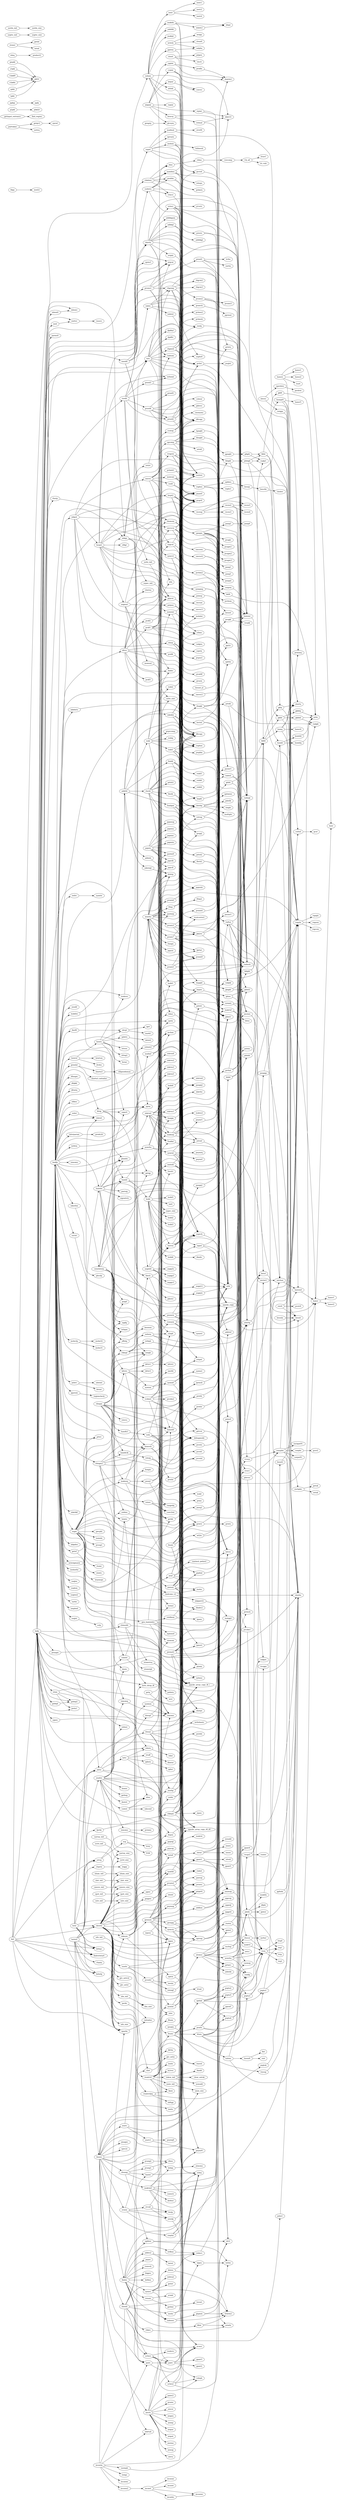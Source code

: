 digraph CCMap {
graph [ rankdir = LR];
adbkql->addbkgl;
adbkql->radmsh;
addbas->asymop;
addbas->latvec;
addes2->latrel;
addes2->reducv;
addrbl->addsds;
addrbl->fsmbl;
addrbl->fsmbpw;
addrbl->i8icopy;
addrbl->mkewgt;
addrbl->rlocbl;
addrbl->ropyln;
addrbl->rsibl;
addsds->delstp;
aginv->grpeql;
aiocls->aiocor;
aiocls->aiogen;
aiocls->aiomom;
aiocls->aiomp;
aiocls->aiopar;
aiocls->aiopot;
aiocls->aiorme;
aiocls->aiosop;
aiocls->aiova;
aiocls->i8icopy;
aiocls->iclbsj;
aiocls->paioc2;
aiocls->pvaioc;
angtab->shortn;
asados->bzmio;
asados->clist;
asados->contet;
asados->dosio;
asados->dosspl;
asados->dostet;
asados->getbzp;
asados->i8icopy;
asados->iclbas;
asados->iomomq;
asados->iomomx;
asados->mkqp;
asados->nosbzm;
asados->spacks_copy;
asados->subasi;
asados->sumlst;
asars->asars1;
asars->iors;
asars->spackv_array_copy_i8_i;
asars1->psymq0;
asars1->psymr0;
asymop->csymop;
atfold->i8icopy;
atfold->ii8copy;
atomsc->addzbk;
atomsc->getqvc;
atomsc->newrho;
atomsc->poiss0;
atomsc->prrmsh;
atomsc->radmsh;
atomsc->radwgt;
atomsc->vxc0sp;
atwf->getcor;
atwf->makrwf;
atwf->ortrwf;
atwf->radmsh;
atwf->radwgt;
atwf->wf2lo;
augmat->fradhd;
augmat->fradpk;
augmat->gaugm;
augmat->momusl;
augmat->potpus;
augmat->vlm2us;
augmbl->augq12;
augmbl->augq2z;
augmbl->augq3z;
augmbl->augqp3;
augmbl->augqs3;
augmbl->bstrux;
augmbl->dstrbp;
augq12->orbl;
augq2z->orbl;
baslst->iclbsj;
baslst->slist;
beschb->chebev;
bessel_yl->bessel;
bessjy->beschb;
bessl->besslr;
bessl2->besslr;
besslm->besslr;
bloch->pblch1;
bloch->s2sph;
bloch->yprm;
blsig->bloch;
blsig->phmbls;
blsig->sopert;
blsig->zprm;
bndconn_v2->matm;
bndconn_v2->mkppovl2;
bndfp->addrbl;
bndfp->blsig;
bndfp->bzints;
bndfp->bzwtsf;
bndfp->dfaugm;
bndfp->dfqkkl;
bndfp->dfratm;
bndfp->dfrce;
bndfp->dosio;
bndfp->dstrbp;
bndfp->efldos;
bndfp->fixef0;
bndfp->gen_hamindex;
bndfp->gennlat;
bndfp->getef;
bndfp->getikt;
bndfp->gvlst2;
bndfp->hambl;
bndfp->hambls;
bndfp->i8icopy;
bndfp->interparam;
bndfp->iobzwt;
bndfp->iomomn;
bndfp->iomoms;
bndfp->iorbtm;
bndfp->makdos;
bndfp->maknos;
bndfp->makusq;
bndfp->mchan;
bndfp->mixrho;
bndfp->mkdmtu;
bndfp->mkehkf;
bndfp->mkekin;
bndfp->mkorbm;
bndfp->mkpdos;
bndfp->mkpot;
bndfp->mkrout;
bndfp->mshn3p;
bndfp->mullmf;
bndfp->newsigmasw;
bndfp->noshorbz;
bndfp->phmbls;
bndfp->pnunew;
bndfp->prtev;
bndfp->pzhev;
bndfp->qparam;
bndfp->rdsigm2;
bndfp->seneinterp;
bndfp->shorbz;
bndfp->sopert;
bndfp->spacks_copy;
bndfp->spackv_array_copy_i8_i;
bndfp->subzi;
bndfp->suclst;
bndfp->sugw;
bndfp->suham2;
bndfp->sumlst;
bndfp->suqlse;
bndfp->suqlsm;
bndfp->suqlst;
bndfp->suqlsw2;
bndfp->surho;
bndfp->symrho;
bndfp->totfrc;
bndfp->upacks;
bndfp->vcdmel;
bndfp->xmpbnd;
bndfp->xxxdif;
bndfp->yprm;
bndfp->zprm;
bravsy->latvec;
bravsy->rotmat;
bstrux->hxpbl;
bstrux->hxpgbl;
bstrux->hxpos;
bstrux->orbl;
bstrux->paugq1;
bstrux->paugq2;
bstrux->paugqp;
bstrux->prlcb1;
bstrux->uspecb;
bzints->fswgts;
bzints->slinz;
bzmesh->asymop;
bzmesh->bzmsh0;
bzmesh->grpop;
bzmesh->mxxyz;
bzmsh0->projql;
bzwts->bzints;
bzwts->ebcpl;
bzwts->efrng2;
bzwts->fermi;
bzwts->intnos;
bzwts->maknos;
bzwts->splwts;
bzwtsf->bzwts;
bzwtsf->bzwtsm;
bzwtsf->dvdos;
ccutup->cshear;
ccutup->gtbvec;
ccutup->mxmymz;
chgmsh->gvctof;
chgmsh->gvgetf;
chgmsh->gvlist;
chgmsh->gvmtch;
chgmsh->gvputf;
chgmsh->pchms2;
chgmsh->pchmsh;
chimedit->bzmesh;
chimedit->bzmsh0;
chimedit->i8icopy;
chimedit->stonerpb;
chimedit->stonerrsa;
chkdmu->i8icopy;
chkdmu->ldau;
chkdmu->praldm;
chkdmu->rotycs;
chkdmu->symdmu;
chkes->nrmliz;
chksgr->bloch;
chksgr->iosigh;
chksgr->orbl;
chksgr->rothph;
chksgr->rothrm;
chkxpn->bessl;
chkxpn->hansmr;
chkxpn->hxpos;
chkxpn->iclbsj;
chkxpn->jxpos;
chkxpn->radmsh;
chkxpn->radpkl;
chkxpn->radwgt;
chkxpn->spacks_copy;
chkxpn->spackv_array_copy_i8_i;
chkxpn->uspecb;
clist->ffnam;
clsprm->ioqpp;
clsset->clsctr;
clsset->prjpos;
clsset->shorps;
cmplat->latvec;
cmplat->psymr0;
cmplat->shorbz;
contet->mkcond;
contet->mxxyz;
contet->slinz;
corgga->corlsd;
corlsd->gcor;
corpbe->gcor2;
corprm->hansmr;
cpplat->danrm2;
cpplat->prodln;
cppos->spackv_array_copy_r8_r8;
cvplat->cosvec;
cvplat->danrm2;
cvplat->ddet33;
defpq->atmoms;
dfrce->dstrbp;
dfrce->gvgetf;
dfrce->i8icopy;
dfrce->lindsc;
dfrce->pvdf1;
dfrce->pvdf2;
dfrce->pvdf3;
dfrce->pvdf4;
dfrce->rhomom;
dfrce->suphs0;
dfrce->suylg;
distes->d3nrm2;
distes->reducv;
dosspl->delstp;
dosspl->iomoms;
dostet->slinz;
dstrbp->multiple;
dstrbp->optimise;
dstrbp->pdstlb;
dstrbp->single;
easypbe->corlsd;
easypbe->corpbe;
easypbe->corpw91;
easypbe->exchpbe;
easypbe->exchpw91;
ebcpl->iget;
ebcpl->mark1;
elocp->iclbsj;
elocp->loctsh;
elocp->radmsh;
elocp->spacks_copy;
elocp->spackv_array_copy_i8_i;
elocp->uspecb;
evxcp->easypbe;
exchpbe->getuk;
exchpbe->setuk;
fdpp->mul22;
fillat->d3nrm2;
fillat->nrmliz;
findes->addes2;
findes->bigges;
findes->chkes;
findes->deflmx;
findes->fillat;
findes->i8icopy;
findes->mdeses;
findes->ordbas;
findes->prpos;
findes->renam;
findes->rsmesh;
findes->sclwsr;
findes->symes;
findes->volsph;
fixef0->ebcpl;
fixpos->shorbz;
fklbl->gklbl;
fklbl->gklq;
fklbl->hsmqe0;
fklbl->shorbz;
flocb2->gtbsl1;
flocb2->orbl;
flocbl->flocb2;
flocbl->gtbsl1;
flocbl->orbl;
fmain->makr;
fmain->prmx;
fmain->ropyln;
fmain->shorbz;
fmain->shorps;
fmain->sylm;
fmain->sylmnc;
fpchk->chkxpn;
fradhd->hansr;
fradpk->radpkl;
freats->atomsc;
freats->fctail;
freats->ftfalo;
freats->getqvc;
freats->optfab;
freats->pratfs;
freats->rmesh;
freats->rnatm;
freats->tailsm;
freeat->freats;
freeat->gtpcor;
freeat->i8icopy;
freeat->iofa;
freeat->ioorbp;
freeat->spacks_copy;
freeat->writebasis;
fsmbl->dstrbp;
fsmbl->gtbsl1;
fsmbl->hhigbl;
fsmbl->orbl;
fsmbl->uspecb;
fsmbpw->dstrbp;
fsmbpw->gtbsl1;
fsmbpw->orbl;
fsmbpw->uspecb;
ftfalo->mtchr2;
ftfalo->mtchre;
ftfalo->popta1;
ftfalo->popta3;
ftfalo->popta4;
ftfalo->popta5;
ftlxp->ftlxp2;
ftlxp->ropyln;
gaugm->paug1;
gaugm->paug2;
gaugm->paug3;
gaugm->paugnl;
gaugm->ppi2z;
gaugm->pvaglc;
gaugm->pvagm1;
gaugm->pvagm2;
gaugm->pvagm3;
gen_hamindex->gvlst2;
gen_hamindex->mptauof;
gen_hamindex->orbl;
gen_hamindex->rotdlmm;
gen_hamindex->shorbz;
gen_hamindex->spacks_copy;
gengrp->gtcsym;
gennlat->shortn3;
gennlat->shortn3_initialize;
gensym->addbas;
gensym->fixpos;
gensym->groupg;
gensym->grpprd;
gensym->lattdf;
gensym->latvec;
gensym->psymop;
gensym->sgroup;
gensym->shoist;
gensym->symcry;
gensym->symlat;
gensym->symtbl;
getcor->rhocor;
getef->iobzwt;
getef->iomomq;
getfmt->tocast;
getgv2->eprod;
getikt->debugmode;
getinput_entrance->find_region;
getq->getqvc;
getq->gtpcor;
getqvc->config;
gfigbl->fklbl;
gfigbl->scglp1;
ggugbl->gfigbl;
ghibl->gtbsl2;
ghibl->hklbl;
ghigbl->gtbsl2;
ghigbl->hklgbl;
ghios->gtbsl2;
ghios->hklos;
gklbl->gklbld;
gklbl->gklblq;
gklbl->shorbz;
gklbld->radgkl;
gklbld->sylm;
gklblq->sylm;
gklft->sylm;
gklq->ropyln;
gklq->shortn;
gpfndx->shorbz;
grdepl->grdep2;
groupg->asymop;
groupg->sgroup;
groupg->shorbz;
grpfnd->latvec;
grpgen->asymop;
grpgen->grpcop;
grpgen->grpeql;
grpgen->grpprd;
gtpcor->spacks_copy;
gtpmin->d3nrm2;
gtpmin->latlim;
gvctof->shorbz;
gvlist->pvglst;
gvlist->shorbz;
gvlst2->gvlstn;
gvlst2->gvlsts;
gvmtch->pgvmat;
hambl->augmbl;
hambl->hsibl;
hambl->smhsbl;
hambl->zprm;
hambls->bloch;
hambls->debugmode;
hambls->hambl;
hambls->phmbls;
hambls->pmtsig;
hambls->psigd;
hambls->shorbz;
hambls->sigswitch;
hambls->sopert;
hambls->zprm;
hamfb3->roth;
hamfb3k->rotsig;
hansmd->hansr;
hansmr->bessl;
hansr->hanr;
hansr->hansr1;
hansr->hansr2;
hansrz->besslr;
hansrz->hanr;
hansrz->hansz1;
hansrz->hansz2;
hansrz->rsort;
hft2r1->gvlist;
hft2r1->hft2r2;
hft2rs->hft2r1;
hft2rs->hft2r3;
hft2rs->pairs;
hft2rs->ppair1;
hft2rs->symiax;
hgugbl->hhigbl;
hhibl->gtbsl2;
hhibl->phhibl;
hhigbl->gtbsl2;
hhigbl->phhigb;
hhugbl->hhigbl;
hklbl->gklbl;
hklbl->gklq;
hklbl->hsmq;
hklbl->shorbz;
hklft->sylm;
hklgbl->hklbl;
hklgbl->scglp1;
hnsmft->fint;
hnsmft->sint;
hsibl->dstrbp;
hsibl->gtbsl1;
hsibl->gvlist;
hsibl->hsibl1;
hsibl->hsibl2;
hsibl->hsibl3;
hsibl->hsibl4;
hsibl->hsibl5;
hsibl->hsibl6;
hsibl->i8icopy;
hsibl->ncutcorrect;
hsibl->nnrl;
hsibl->orbl;
hsibl->suphas;
hsibl->tbhsi;
hsibl->uspecb;
hsibl1->ropyln;
hsibl4->gvgetf;
hsibl4->gvputf;
hsibl6->ifindiv;
hsmbl->hsmbld;
hsmbl->hsmblq;
hsmbl->shorbz;
hsmbld->sylm;
hsmblq->sylm;
hsmq->hansr4;
hsmq->pvhsmq;
hsmq->ropyln;
hsmq->shortn;
hsmqe0->hansr5;
hsmqe0->pvhsmq;
hsmqe0->ropyln;
hsmqe0->shortn;
hxpbl->ghibl;
hxpgbl->ghigbl;
hxpos->ghios;
interparam->prodx2d;
iobsm0->iobsmv;
ioden->gvgetf;
ioden->gvputf;
ioden->i8icopy;
ioden->ioden2;
ioden->rhgcmp;
ioden2->shorps;
ioeula->pvioeu;
iomagf->pvioeu;
iomomq->iomoms;
iomomx->iomoms;
iomomx->pviomx;
ioorbp->i8icopy;
ioorbp->ii8copy;
ioorbp->spacks_copy;
ioposs->iopos;
ioposs->spackv_array_copy_r8_r8;
iorbtm->spacks_copy;
iors->aiomom;
iors->chgmsh;
iors->dpdbyl;
iors->dpdftr;
iors->i8icopy;
iors->ii8copy;
iors->latvec;
iors->pvsms2;
iors->radsum;
iors->radwgt;
iors->spacks_copy;
iosits->i8icopy;
iosits->ii8copy;
iostr->iostr1;
iostr->iostr2;
iostr->iostr4;
iprmsb->orbl;
ipwovl->matgg2;
latpar->cosvec;
lattc->lctoff;
lattc->qdistn;
lattc->rdistn;
lattc->xlgen;
lattdf->makrot;
lattdf->shear;
lattic->lattc;
lattic->lattdf;
lattic->rdistn;
lattic->spackv_array_copy_r8_r8;
lctoff->dlmtor;
ldau->vldau;
lmaux->amagnc;
lmaux->angtab;
lmaux->asars;
lmaux->cmplat;
lmaux->findes;
lmaux->i8icopy;
lmaux->iopos;
lmaux->iosits;
lmaux->makrm0;
lmaux->ovmin;
lmaux->pairs;
lmaux->sclwsr;
lmaux->shoang;
lmaux->shorps;
lmaux->shoshl;
lmaux->spackv_array_copy_i8_i;
lmaux->spackv_array_copy_r8_r8;
lmaux->spec2c;
lmaux->symlat;
lmf->defspc;
lmf->findctrlstart;
lmf->lattic;
lmf->lmfp;
lmf->lmhelp;
lmf->mkqp;
lmf->mksym;
lmf->rdctrl2;
lmf->setcg;
lmf->upacks;
lmfa->defspc;
lmfa->findctrlstart;
lmfa->freeat;
lmfa->lattic;
lmfa->lmhelp;
lmfa->mksym;
lmfa->rdctrl2;
lmfa->setcg;
lmfa->upacks;
lmfp->bndfp;
lmfp->chimedit;
lmfp->chkdmu;
lmfp->cppos;
lmfp->fixpos;
lmfp->grdep2;
lmfp->grdepl;
lmfp->iobsm0;
lmfp->iobsmv;
lmfp->ioden;
lmfp->iopos;
lmfp->iors;
lmfp->lattic;
lmfp->lsets_bitop_i8;
lmfp->mkqp;
lmfp->nwit;
lmfp->nwitsv;
lmfp->parms0;
lmfp->praugm;
lmfp->prelx1;
lmfp->rdistn;
lmfp->rdovfa;
lmfp->relax;
lmfp->rlxstp;
lmfp->rsedit;
lmfp->setcc;
lmfp->shorps;
lmfp->smshft;
lmfp->spacks_copy;
lmfp->spackv_array_copy_r8_r8;
lmfp->subasi;
lmfp->sudmtu;
lmfp->suham;
lmfp->suldau;
lmfp->supot;
lmfp->upacks;
lmfutil->aiocls;
lmfutil->asados;
lmfutil->clsprm;
lmfutil->clsprp;
lmfutil->defspc;
lmfutil->findctrlstart;
lmfutil->fpchk;
lmfutil->lattic;
lmfutil->lmaux;
lmfutil->lmhelp;
lmfutil->mksym;
lmfutil->rdctrl2;
lmfutil->setcg;
lmfutil->upacks;
locpot->atqval;
locpot->augmat;
locpot->corprm;
locpot->elfigr;
locpot->gtpcor;
locpot->i8icopy;
locpot->locpt2;
locpot->radmsh;
locpot->radwgt;
locpot->spacks_copy;
locpot->uspecb;
locpot->wrhomt;
locpt2->hansmr;
locpt2->poinsp;
locpt2->splrho;
locpt2->vxcns5;
locpt2->vxcnsp;
loctsh->hansmr;
loctsh->makrwf;
loctsh->mtchre;
loctsh->radext;
madmat->shortn;
madmat->strx00;
makdla->bessl2;
makdos->delstp;
makidx->i8icopy;
makidx->idxpr;
makidx->ii8copy;
makidx->mkidx2;
maknos->delstp;
makrm0->defpq;
makrm0->defwsr;
makrm0->evxcv;
makrm0->freats;
makrm0->pairc;
makrm0->poiss0;
makrm0->psymr0;
makrm0->sumsro;
makrvl->rseq;
makrwf->phidx;
makrwf->rseq;
makusp->hansr;
makusp->makrwf;
makusp->makus2;
makusp->ortrwf;
makusp->vxtrap;
makusq->fradhd;
makusq->fradpk;
makusq->pusq1;
makusq->radmsh;
makusq->uspecb;
mcasho->mcasme;
mcasim->iosiga;
mcasim->mcasm2;
mcasim->mcasms;
mcasim->mkrtab;
mcasim->pairs;
mcasim->spackv_array_copy_r8_r8;
mcasim->suemph;
mcasim->upacks;
mcasm2->mcmet;
mchan->spacks_copy;
mcmet->mcasan;
mcmet->mcasho;
mcmet->mcasme;
mcmet->mcasw;
mdeses->d3nrm2;
mdeses->gtpmin;
mixrho->ftlxp;
mixrho->gvgetf;
mixrho->gvputf;
mixrho->i8icopy;
mixrho->lgstar;
mixrho->lindsc;
mixrho->parmx0;
mixrho->parmxp;
mixrho->pkl2ro;
mixrho->pqsclb;
mixrho->pqsclc;
mixrho->pqsclf;
mixrho->pvmix3;
mixrho->pvmix5;
mixrho->pvmix6;
mixrho->pvmix7;
mixrho->pvmix9;
mixrho->radmsh;
mixrho->radwgt;
mixrho->rhgcmp;
mixrho->rhoqm;
mixrho->splrho;
mkdmtu->i8icopy;
mkekin->gtbsl1;
mkekin->i8icopy;
mkekin->mshdot;
mkekin->mshint;
mkekin->orbl;
mkekin->pvgtkn;
mkewgt->delstp;
mkidx2->idxpr;
mkorbm->phvsfp;
mkplat->bravsy;
mkplat->cpplat;
mkplat->cvplat;
mkplat->gtcsym;
mkplat->latpar;
mkplat->roplat;
mkplat->stplat;
mkpot->elocp;
mkpot->i8icopy;
mkpot->locpot;
mkpot->mshint;
mkpot->rhomom;
mkpot->smves;
mkpot->smvxc2;
mkpot->smvxcm;
mkppovl2->matgg2;
mkqp->bzmesh;
mkqp->getqp;
mkqp->i8icopy;
mkqp->ii8copy;
mkqp->lsets_bitop_i8;
mkqp->projql;
mkqp->tetirr;
mkrou1->mkcfus;
mkrou1->mkrou4;
mkrout->corprm;
mkrout->fradhd;
mkrout->fradpk;
mkrout->getcor;
mkrout->gtbsl1;
mkrout->gtpcor;
mkrout->makusp;
mkrout->mkrou1;
mkrout->mkrou2;
mkrout->mkrou3;
mkrout->mkrou5;
mkrout->mkrou6;
mkrout->orbl;
mkrout->radmsh;
mkrout->radsum;
mkrout->radwgt;
mkrout->uspecb;
mksym->aginv;
mksym->gensym;
mksym->grpgen;
mksym->pvsym2;
mksym->spackv_array_copy_i8_i;
mksym->spackv_array_copy_r8_r8;
mksym->splcls;
mksym->symtbl;
momusl->makusp;
mshn3p->mshn31;
mshn3p->mshn32;
mshsiz->fullmesh;
mshsiz->gvctof;
mshsiz->gvlist;
mshsiz->gvlstn;
mshvmt->gvgetf;
mshvmt->i8icopy;
mshvmt->ropbes;
mshvmt->ropyln;
mtchae->hansmd;
mtchr2->mtchae;
mtchre->mtchae;
mtchre->mtchr2;
mullmf->gtbsl1;
mullmf->mchan;
mullmf->orbl;
newrho->config;
newrho->phidx;
newrho->rhocor;
newrho->rseq;
newrho->setcc;
nghbor->drr2;
nghbor->latlim;
nlocxc->corgga;
nlocxc->xperdew;
nosbzm->delstp;
nosbzm->iomoms;
nwit->nwitsv;
nwitsv->iosave;
offshp->imxmnx;
optfab->popta1;
optfab->popta2;
optfab->popta3;
optfab->popta4;
optfab->popta5;
ordbas->danrm2;
ordbas->reducv;
ortrwf->addrwf;
ovcall->fovlp;
ovcall->iopos;
ovcall->ovlchk;
ovlchk->avwsr;
ovlchk->shorps;
ovlocr->corprm;
ovlocr->dstrbp;
ovlocr->hxpbl;
ovlocr->hxpos;
ovlocr->p1ovlc;
ovlocr->p2ovlc;
ovlocr->radmsh;
ovlocr->radwgt;
ovlpfa->dstrbp;
ovmin->clist;
ovmin->fovlp;
ovmin->iclbsj;
ovmin->ovcall;
ovmin->ovlchk;
p2ovlc->hansmr;
p2ovlc->radpkl;
p2pkl->phkl2r;
packs->initialize;
pairc->ppair1;
pairc->ppair2;
pairc->ppair3;
pairc->shorps;
pairc->xlgen;
pairs->avwsr;
pairs->pairc;
pairtakao->getgv2;
pairtakao->sortea;
paug2->paug4;
paugq1->gtbsl1;
paugqp->ropyln;
pbevxc->easypbe;
pbevxc->radgrx;
pgfpp->pgfp;
phhibl->hklbl;
phhibl->hsmbl;
phhigb->fklbl;
phhigb->hklbl;
phhigb->hsmbl;
phhigb->scglp1;
phidx->dfphi;
phidx->gintsr;
phidx->makdla;
phidx->rseq;
phidx->rsq1;
pkl2ro->radgkl;
pkl2ro->radpkl;
pkl2ro->splrho;
pnunew->bessl;
pnunew->i8icopy;
pnunew->phidx;
pnunew->radmsh;
pnunew->spacks_copy;
poinsp->poiss0;
popta1->hansmd;
popta1->mtchae;
popta3->rseq;
popta3->rsq1;
popta4->phidx;
popta4->rseq;
popta5->hansmr;
popta5->rseq;
potpus->makrwf;
potpus->ortrwf;
potpus->pvpus1;
potpus->radgra;
potpus->rwftai;
potpus->soprm;
potpus->vxtrap;
ppair1->drr2;
ppair1->ppair5;
ppair1->siteid;
ppair5->ppair4;
pptrns->iclbas;
pptrns->oalpha;
pqmix->parmx0;
pqmix->parmxp;
pqmix->pqmixa;
pqmix->pqmixb;
pqmix->pqmixc;
pqmix->pqmxio;
pqmix->pqmxup;
pqmix->pqsclb;
pqmix->pqsclf;
praldm->i8icopy;
praldm->prdmts;
pratfs->config;
pratfs->gintsl;
pratfs->ppratf;
pratfs->rseq;
praugm->spacks_copy;
prlcb1->gtbsl1;
prlcb2->gtbsl1;
prlcb2->orbl;
prodln->danrm2;
prothl->orbl;
prothr->orbl;
protht->pvrotd;
protht->pvrots;
protht->pvrott;
prrhat->prlrho;
prrhat->radmsh;
prrhat->radwgt;
prsed1->lcrho;
prsed1->radmsh;
prsed1->spacks_copy;
prsed1->swrho;
prsed2->mshint;
prsed2->radmsh;
prsed2->radwgt;
prsed2->spacks_copy;
prsed2->splrho;
prsed3->radmsh;
prsed3->wrhomt;
prsed4->prsed2;
prsed4->prsed5;
prsed4->radmsh;
prsed4->radwgt;
prsed4->spacks_copy;
prsed4->splrho;
prtrkl->prrmsh;
prtrkl->radgkl;
psho1->shorbz;
psymop->grpop;
psymop->grpprd;
psymop->parsop;
psymr1->pxsmr1;
psymr1->pysmr1;
pusq1->bstrux;
pusq1->pusq2;
pusq1->rlocb1;
pusq1->uspecb;
pusq2->gtbsl1;
pusq2->orbl;
pvang1->dlmn;
pvang2->dlmn;
pvcdm1->rseq;
pvdf1->atqval;
pvdf1->corprm;
pvdf1->gtpcor;
pvdf1->i8icopy;
pvdf1->radsum;
pvdf1->radwgt;
pvdf1->suphas;
pvdf2->smvxcm;
pvdf4->corprm;
pvdf4->i8icopy;
pvdf4->suphas;
pvgtkn->ppi2z;
pvhmb1->i8icopy;
pvhmb1->mshint;
pvioeu->spacks_copy;
pvmix3->pkl2ro;
pvmix3->pvmix4;
pvmix3->pvmix9;
pvmix3->radmsh;
pvmix3->radwgt;
pvmix4->splrho;
pvmix5->pvmix9;
pvmix5->radmsh;
pvmix5->rhogkl;
pvmix6->pqmixb;
pvmix7->gvputf;
pvmix7->lgstar;
pvmix7->pkl2ro;
pvmix7->pvmix9;
pvmix7->radmsh;
pvmix7->radwgt;
pvrgkl->hansmr;
pvrgkl->vecpkl;
pvrhm2->hansmr;
pvrhm2->poiss0;
pvrhom->hansmr;
pvrots->orbl;
pvsms1->atqval;
pvsms1->gtpcor;
pvsms1->radsum;
pvsms1->radwgt;
pvsms1->rhgcmp;
pvsms1->spacks_copy;
pvsms2->pvsms3;
pvsms2->spacks_copy;
pvsms2->ylmrtg;
pvsub2->ioeula;
pvsub2->iomagf;
pvsub2->spackv_array_copy_r8_r8;
pvsym2->clabel;
pvsym2->iclbsj;
pvsym2->spacks_copy;
pwmat->gtbsl1;
pwmat->gvlst2;
pwmat->ifindiv2;
pwmat->ipwovl;
pwmat->matm;
pwmat->matmul_pwhovl;
pwmat->orbl;
pwmat->ropyln;
pwmat->spackv_array_copy_i8_i;
pwmat->spackv_array_copy_r8_r8;
pwmat->uspecb;
pwmat2->gtbsl1;
pwmat2->ifindiv2;
pwmat2->ipwovl;
pwmat2->orbl;
pwmat2->ropyln;
pwmat2->spackv_array_copy_i8_i;
pwmat2->spackv_array_copy_r8_r8;
pwmat2->uspecb;
pzhev->dstmt;
pzhev->udstmt;
qdistn->qdist;
qmpkl->pkl2r;
qparam->regioncheck;
radext->radmsh;
radext->radwgt;
rdctrl2->gtv_setrcd;
rdctrl2->gtv_setst;
rdctrl2->ii8copy;
rdctrl2->ioorbp;
rdctrl2->iopos;
rdctrl2->lsets_bitop_i8;
rdctrl2->packs;
rdctrl2->readctrl;
rdctrl2->readctrlpq;
rdctrl2->spacks_copy;
rdctrl2->spackv_array_copy_i8_i;
rdctrl2->spackv_array_copy_r8_r8;
rdctrl2->suidx;
rdctrl2->suldau;
rdctrl2->susite;
rdctrl2->uarray_size;
rdctrl2->ubz_init;
rdctrl2->ubz_size;
rdctrl2->uctrl_size;
rdctrl2->uham_size;
rdctrl2->ulat_size;
rdctrl2->umix_size;
rdctrl2->umove_size;
rdctrl2->upacks;
rdctrl2->upot_size;
rdctrl2->usite_size;
rdctrl2->uspec_size;
rdctrl2->uspecb;
rdctrl2->ustr_size;
rdctrl2->utb_size;
rdeq->product2;
rdistn->rdist;
rdovfa->adbkql;
rdovfa->addbkgsm;
rdovfa->gtpcor;
rdovfa->gvputf;
rdovfa->i8icopy;
rdovfa->iofa;
rdovfa->mshint;
rdovfa->ovlocr;
rdovfa->ovlpfa;
rdovfa->radsum;
rdovfa->radwgt;
rdovfa->spacks_copy;
rdsigm->bzmesh;
rdsigm->bzmsh0;
rdsigm->chksgr;
rdsigm->debugmode;
rdsigm->getqp;
rdsigm->hamfb3;
rdsigm->hft2rs;
rdsigm->i8icopy;
rdsigm->iopos;
rdsigm->iosigh;
rdsigm->istbpm;
rdsigm->latvec;
rdsigm->offshp;
rdsigm->psigd;
rdsigm->rotevs;
rdsigm->rsmsym;
rdsigm->siged;
rdsigm->sigflg;
rdsigm2->bzmesh;
rdsigm2->bzmsh0;
rdsigm2->debugmode;
rdsigm2->getikt;
rdsigm2->hamfb3k;
rdsigm2->iosigh;
rdsigm2->latvec;
readctrl->avwsr;
readctrl->defpq;
readctrl->fill3in;
readctrl->gtv_setio;
readctrl->iosite;
readctrl->lx2vec;
readctrl->parmxp;
readctrl->rmesh;
readctrl->tksw;
readctrl->toksw_init;
readctrl->umix_init;
readctrlpq->config;
readctrlpq->shftpp;
readctrlpq->tksw;
reducv->danrm2;
relax->grdep2;
relax->i8icopy;
relax->prelx1;
relax->spacks_copy;
renam->getfmt;
renam->zclabl;
rhgcmp->corprm;
rhgcmp->i8icopy;
rhgcmp->rhgcm2;
rhgcmp->rhgcm3;
rhgcmp->rhogkl;
rhgcmp->suphas;
rhgcmp->suphs0;
rhgcmp->suylg;
rhocor->rseq;
rhocor->xyrhsr;
rhogkl->corprm;
rhogkl->prtrkl;
rhogkl->pvrgkl;
rhogkl->radmsh;
rhogkl->radwgt;
rhomom->corprm;
rhomom->pvrhm2;
rhomom->pvrhom;
rhomom->radmsh;
rhomom->radwgt;
rlocbl->bstrux;
rlocbl->dstrbp;
rlocbl->flocbl;
rlocbl->hxpgbl;
rlocbl->hxpos;
rlocbl->orbl;
rlocbl->paugq2;
rlocbl->prlcb1;
rlocbl->prlcb2;
rlocbl->prlcb3;
rlocbl->rlocb1;
rlocbl->uspecb;
rlxstp->i8icopy;
rnatm->makrvl;
rnatm->radwgt;
ropbes->bessel;
ropbes->ropbs1;
ropbes->sphbes;
ropyln->ropcsm;
ropyln->ropqln;
ropyln->ropynx;
rotdlmm->debugmode;
rotdlmm->igann;
roth->iprmsb;
roth->prothl;
roth->prothr;
roth->protht;
roth->pvrotd;
roth->s2sph;
roth->ylmrtg;
rothph->orbl;
rothrm->orbl;
rothrm->s2sph;
rothrm->ylmrtg;
rotmat->ddet33;
rotmat->nrmliz;
rotsig->conv2int;
rotsig->debugmode;
rotsig->getikt;
rotsig->rangedq;
rotwv->conv2int;
rotwv->getikt;
rotwv->rangedq;
rotycs->i8icopy;
rsedit->i8icopy;
rsedit->iors;
rsedit->prsed1;
rsedit->prsed2;
rsedit->prsed3;
rsedit->prsed4;
rsedit->rdovfa;
rsedit->usite_init;
rsedit->uspec_init;
rseq->fctp0;
rseq->fctp;
rseq->rsq1;
rseq->rsq2;
rsibl->dstrbp;
rsibl->gvgvcomp;
rsibl->gvlist;
rsibl->hsibl1;
rsibl->i8icopy;
rsibl->rsibl1;
rsibl->rsibl2;
rsibl->rsiblp;
rsibl->tbhsi;
rsibl1->gtbsl1;
rsibl1->i8icopy;
rsibl1->ncutcorrect;
rsibl1->orbl;
rsibl1->rsibl4;
rsibl1->rsibl5;
rsibl1->rsibl6;
rsibl1->suphas;
rsibl1->uspecb;
rsibl2->gvgetf;
rsibl2->gvputf;
rsmsym->dstrbp;
rsmsym->orbl;
rsmsym->rotpnt;
rsmsym->symstr;
rsmsym->ylmrtg;
rstr0->besslr;
rstr0->pvstr0;
rstr0->ropyln;
rwftai->hansmd;
rwftai->hansr;
rwftai->mtchae;
rwftai->mtchre;
rwftai->radwgt;
s3pkl->pkl2r;
s3pkl0->pkl2r;
s3pklx->pkl2r;
scg->f100;
scg->f102;
sclws2->avwsr;
sclws2->drr2;
sclws2->iclbsj;
sclws2->volsph;
sclwsr->avwsr;
sclwsr->maknrs;
sclwsr->pairc;
sclwsr->sclws2;
sclwsr->volsph;
seneinterp->bzmesh;
seneinterp->bzmsh0;
seneinterp->chksgr;
seneinterp->debugmode;
seneinterp->getqp;
seneinterp->hamfb3k;
seneinterp->hft2rs;
seneinterp->i8icopy;
seneinterp->iopos;
seneinterp->iosigh;
seneinterp->istbpm;
seneinterp->latvec;
seneinterp->offshp;
seneinterp->rsmsym;
seneinterp->siged;
seneinterp->sigflg;
setcg->scg;
setcg->sylmnc;
sgroup->asymop;
sgroup->spgcop;
sgroup->spgeql;
sgroup->spgprd;
shear->xxxadd;
shear->xxxes;
shear->xxxse;
shoang->avwsr;
shoang->baslst;
shoang->nghbor;
shoang->pvang1;
shoang->pvang2;
shortn3->ellipsoidxmax;
shoshl->avwsr;
shoshl->baslst;
shoshl->iclbsj;
shoshl->iopos;
shoshl->mkrtab;
shoshl->nghbor;
shoshl->pairs;
shoshl->psho1;
shoshl->xxsho;
siged->drr2;
siged->gtbsl1;
siged->orbl;
smcorm->corprm;
smcorm->hklft;
smhsbl->dstrbp;
smhsbl->gtbsl1;
smhsbl->hhibl;
smhsbl->orbl;
smhsbl->ropyln;
smhsbl->uspecb;
smshft->atqval;
smshft->gtpcor;
smshft->gvgetf;
smshft->gvputf;
smshft->i8icopy;
smshft->lindsc;
smshft->pvsms1;
smshft->symsmr;
smshft->zprm3;
smves->corprm;
smves->i8icopy;
smves->mshdot;
smves->mshint;
smves->mshvmt;
smves->symvvl;
smves->ugcomp;
smves->vesft;
smves->vesgcm;
smvxc2->evxcv;
smvxc4->corprm;
smvxc4->hklft;
smvxcm->excsan;
smvxcm->gvgetf;
smvxcm->gvputf;
smvxcm->i8icopy;
smvxcm->mshdot;
smvxcm->mshint;
smvxcm->smcorm;
smvxcm->smvxc2;
smvxcm->smvxc3;
smvxcm->smvxc4;
spcgrp->sgroup;
spcgrp->trysop;
sphbes->bessjy;
spkli->pkl2r;
splcls->clabel;
splcls->iclbsj;
splwts->delstd;
stoner->getde;
stoner->intnb;
stonerrsa->polinta;
stonerrsa->zevl;
stplat->ddet33;
stplat->latvec;
subzi->iobzwt;
suclst->spacks_copy;
sudmtu->i8icopy;
sudmtu->ldau;
sudmtu->praldm;
sudmtu->rotycs;
sudmtu->spacks_copy;
sudmtu->symdmu;
suemph->spacks_copy;
sugcut->i8icopy;
sugcut->ii8copy;
sugcut->spacks_copy;
sugcut->uspecb;
sugw->atwf;
sugw->bndconn_v2;
sugw->gintsl;
sugw->gvlst2;
sugw->gwcphi;
sugw->hambl;
sugw->hambls;
sugw->i8icopy;
sugw->ioaindx;
sugw->makusq;
sugw->orbl;
sugw->phmbls;
sugw->prtev;
sugw->pvsug1;
sugw->pwmat;
sugw->radmsh;
sugw->radwgt;
sugw->rotwv;
sugw->rtoint;
sugw->shorbz;
sugw->spackv_array_copy_i8_i;
sugw->uspecb;
sugw->wlattc;
sugw->wsymops;
suham->atfold;
suham->gvlst2;
suham->ii8copy;
suham->iostr;
suham->makidx;
suham->makipt;
suham->mkbfld;
suham->pptrns;
suham->pvioeu;
suham->sugcut;
suham2->sugcut;
suham2->uspecb;
suidx->i8icopy;
suidx->ii8copy;
suidx->pz2idx;
suidx->uspecb;
suldau->i8icopy;
sumlst->mchan;
sumlst->slist;
supot->gvlist;
supot->i8icopy;
supot->ii8copy;
supot->madmat;
supot->mshsiz;
supot->sgvsym;
suqlst->sclp;
susite->pvsub2;
susite->spacks_copy;
susite->spackv_array_copy_i8_i;
susite->spackv_array_copy_r8_r8;
suylg->ropyln;
symcry->asymop;
symcry->iclbsj;
symcry->latvec;
symcry->shorbz;
symdmu->ddet33;
symdmu->i8icopy;
symdmu->rotspu;
symdmu->ylmrtg;
symes->d3nrm2;
symes->distes;
symes->getirr;
symes->mdesat;
symes->mdeses;
symia0->grpfnd;
symia0->rotpnt;
symia0->symia1;
symiax->iax2fd;
symiax->symia0;
symlat->csymop;
symlat->grpprd;
symlat->latvec;
symprj->shorbz;
symprj->ylmrtg;
symqmp->pxsmr1;
symqmp->pysmr1;
symqmp->symprj;
symrat->psymr0;
symrat->psymr1;
symrat->psymrf;
symrat->psymrq;
symrat->spackv_array_copy_i8_i;
symrat->spackv_array_copy_r8_r8;
symrat->symprj;
symrho->i8icopy;
symrho->prrhat;
symrho->symrat;
symrho->symsmr;
symsmr->gvaddf;
symsmr->gvgetf;
symsmr->gvsym;
symsmr->i8icopy;
symtbl->grpfnd;
symvvl->iclbas;
symvvl->psymr0;
symvvl->spackv_array_copy_i8_i;
symvvl->spackv_array_copy_r8_r8;
symvvl->symqmp;
t3j_all->fctor1;
t3j_all->tri_rule;
tailsm->hansmr;
tailsm->hansr;
tailsm->hnsmft;
tbhsi->uspecb;
tetirr->ccutup;
toksw_init->clear_swtok;
toksw_init->nswadd;
toksw_init->tkadd;
totfrc->symfor;
tpkli->pkl2r;
trysop->shorbz;
uarray_init->uarray_size;
ubz_init->ubz_size;
uctrl_init->uctrl_size;
ugcomp->corprm;
ugcomp->dstrbp;
ugcomp->ggugbl;
ugcomp->hgugbl;
ugcomp->hhugbl;
ugcomp->setofl;
uham_init->uham_size;
ulat_init->ulat_size;
umix_init->umix_size;
umove_init->umove_size;
uoptic_init->uoptic_size;
uordn_init->uordn_size;
upacks->initialize;
upot_init->upot_size;
usite_init->usite_size;
uspec_init->uspec_size;
uspecb->spacks_copy;
ustr_init->ustr_size;
utb_init->utb_size;
vcdmel->iomoms;
vcdmel->makusp;
vcdmel->pvcdm1;
vcdmel->pvcdm2;
vcdmel->radmsh;
vcdmel->spacks_copy;
vcdmel->uspecb;
veecomp->t3j_all;
vesft->gvgetf;
vesft->gvputf;
vesgcm->corprm;
vesgcm->gklft;
vesgcm->gvgetf;
vesgcm->gvputf;
vesgcm->hklft;
vldau->veecomp;
vxc0sp->evxcp;
vxc0sp->evxcv;
vxc0sp->vxcgr2;
vxcgga->easypbe;
vxcgr2->radgrx;
vxcgr2->vxcgga;
vxcgr2->vxnloc;
vxcns2->evxcp;
vxcns2->evxcv;
vxcns2->vxcns4;
vxcns2->vxcns5;
vxcnsp->ropyln;
vxcnsp->vxcns2;
vxcnsp->vxcns3;
vxtrap->radext;
vxtrap->rwftai;
wf2lo->addrwf;
wf2lo->rwftai;
wrirsh->clean0;
wrirsh->oalpha;
wrirsh->wripp;
writebasis->spacks_copy;
xlgen->latlim;
xperdew->perdew;
xxsho->drr2;
xxsho->iclbsj;
ylmrtg->ropyln;
}

